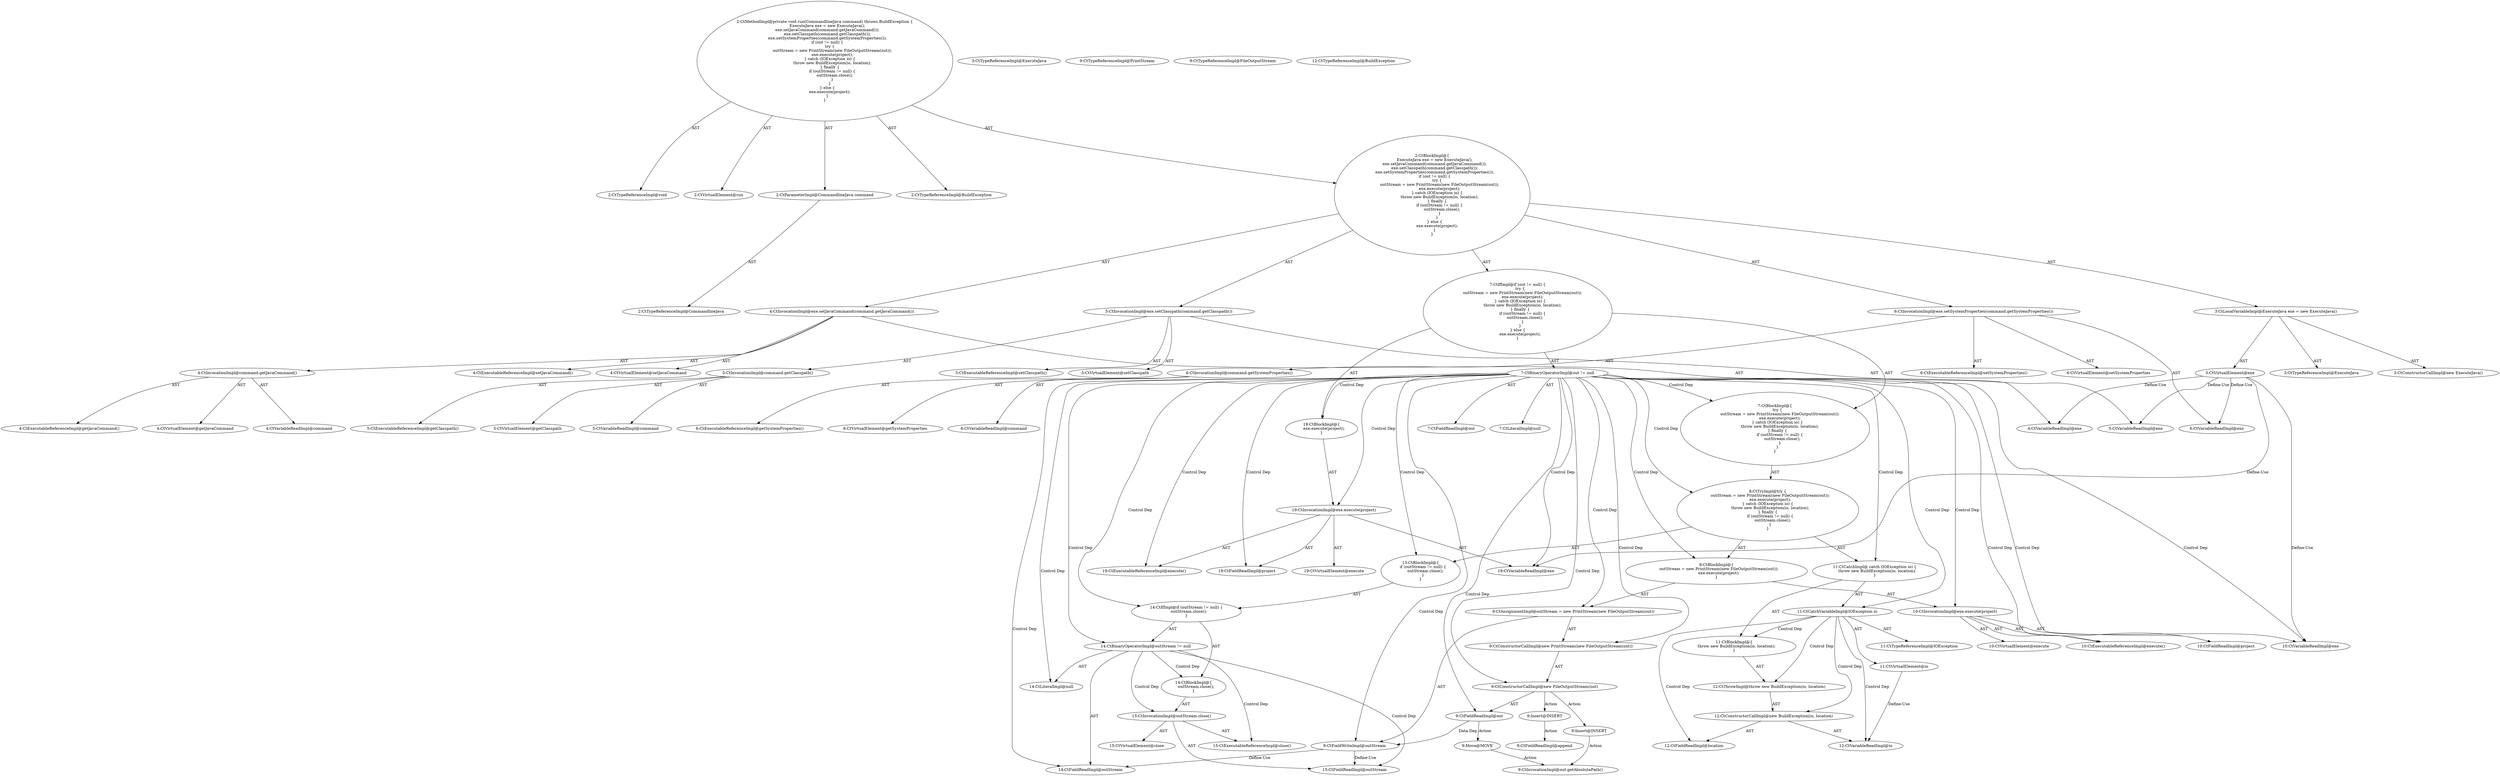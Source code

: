digraph "run#?,CommandlineJava" {
0 [label="2:CtTypeReferenceImpl@void" shape=ellipse]
1 [label="2:CtVirtualElement@run" shape=ellipse]
2 [label="2:CtParameterImpl@CommandlineJava command" shape=ellipse]
3 [label="2:CtTypeReferenceImpl@CommandlineJava" shape=ellipse]
4 [label="2:CtTypeReferenceImpl@BuildException" shape=ellipse]
5 [label="3:CtTypeReferenceImpl@ExecuteJava" shape=ellipse]
6 [label="3:CtTypeReferenceImpl@ExecuteJava" shape=ellipse]
7 [label="3:CtConstructorCallImpl@new ExecuteJava()" shape=ellipse]
8 [label="3:CtVirtualElement@exe" shape=ellipse]
9 [label="3:CtLocalVariableImpl@ExecuteJava exe = new ExecuteJava()" shape=ellipse]
10 [label="4:CtExecutableReferenceImpl@setJavaCommand()" shape=ellipse]
11 [label="4:CtVirtualElement@setJavaCommand" shape=ellipse]
12 [label="4:CtVariableReadImpl@exe" shape=ellipse]
13 [label="4:CtExecutableReferenceImpl@getJavaCommand()" shape=ellipse]
14 [label="4:CtVirtualElement@getJavaCommand" shape=ellipse]
15 [label="4:CtVariableReadImpl@command" shape=ellipse]
16 [label="4:CtInvocationImpl@command.getJavaCommand()" shape=ellipse]
17 [label="4:CtInvocationImpl@exe.setJavaCommand(command.getJavaCommand())" shape=ellipse]
18 [label="5:CtExecutableReferenceImpl@setClasspath()" shape=ellipse]
19 [label="5:CtVirtualElement@setClasspath" shape=ellipse]
20 [label="5:CtVariableReadImpl@exe" shape=ellipse]
21 [label="5:CtExecutableReferenceImpl@getClasspath()" shape=ellipse]
22 [label="5:CtVirtualElement@getClasspath" shape=ellipse]
23 [label="5:CtVariableReadImpl@command" shape=ellipse]
24 [label="5:CtInvocationImpl@command.getClasspath()" shape=ellipse]
25 [label="5:CtInvocationImpl@exe.setClasspath(command.getClasspath())" shape=ellipse]
26 [label="6:CtExecutableReferenceImpl@setSystemProperties()" shape=ellipse]
27 [label="6:CtVirtualElement@setSystemProperties" shape=ellipse]
28 [label="6:CtVariableReadImpl@exe" shape=ellipse]
29 [label="6:CtExecutableReferenceImpl@getSystemProperties()" shape=ellipse]
30 [label="6:CtVirtualElement@getSystemProperties" shape=ellipse]
31 [label="6:CtVariableReadImpl@command" shape=ellipse]
32 [label="6:CtInvocationImpl@command.getSystemProperties()" shape=ellipse]
33 [label="6:CtInvocationImpl@exe.setSystemProperties(command.getSystemProperties())" shape=ellipse]
34 [label="7:CtFieldReadImpl@out" shape=ellipse]
35 [label="7:CtLiteralImpl@null" shape=ellipse]
36 [label="7:CtBinaryOperatorImpl@out != null" shape=ellipse]
37 [label="9:CtFieldWriteImpl@outStream" shape=ellipse]
38 [label="9:CtTypeReferenceImpl@PrintStream" shape=ellipse]
39 [label="9:CtTypeReferenceImpl@FileOutputStream" shape=ellipse]
40 [label="9:CtFieldReadImpl@out" shape=ellipse]
41 [label="9:CtConstructorCallImpl@new FileOutputStream(out)" shape=ellipse]
42 [label="9:CtConstructorCallImpl@new PrintStream(new FileOutputStream(out))" shape=ellipse]
43 [label="9:CtAssignmentImpl@outStream = new PrintStream(new FileOutputStream(out))" shape=ellipse]
44 [label="10:CtExecutableReferenceImpl@execute()" shape=ellipse]
45 [label="10:CtVirtualElement@execute" shape=ellipse]
46 [label="10:CtVariableReadImpl@exe" shape=ellipse]
47 [label="10:CtFieldReadImpl@project" shape=ellipse]
48 [label="10:CtInvocationImpl@exe.execute(project)" shape=ellipse]
49 [label="8:CtBlockImpl@\{
    outStream = new PrintStream(new FileOutputStream(out));
    exe.execute(project);
\}" shape=ellipse]
50 [label="11:CtVirtualElement@io" shape=ellipse]
51 [label="11:CtTypeReferenceImpl@IOException" shape=ellipse]
52 [label="11:CtCatchVariableImpl@IOException io" shape=ellipse]
53 [label="12:CtTypeReferenceImpl@BuildException" shape=ellipse]
54 [label="12:CtVariableReadImpl@io" shape=ellipse]
55 [label="12:CtFieldReadImpl@location" shape=ellipse]
56 [label="12:CtConstructorCallImpl@new BuildException(io, location)" shape=ellipse]
57 [label="12:CtThrowImpl@throw new BuildException(io, location)" shape=ellipse]
58 [label="11:CtBlockImpl@\{
    throw new BuildException(io, location);
\}" shape=ellipse]
59 [label="11:CtCatchImpl@ catch (IOException io) \{
    throw new BuildException(io, location);
\}" shape=ellipse]
60 [label="14:CtFieldReadImpl@outStream" shape=ellipse]
61 [label="14:CtLiteralImpl@null" shape=ellipse]
62 [label="14:CtBinaryOperatorImpl@outStream != null" shape=ellipse]
63 [label="15:CtExecutableReferenceImpl@close()" shape=ellipse]
64 [label="15:CtVirtualElement@close" shape=ellipse]
65 [label="15:CtFieldReadImpl@outStream" shape=ellipse]
66 [label="15:CtInvocationImpl@outStream.close()" shape=ellipse]
67 [label="14:CtBlockImpl@\{
    outStream.close();
\}" shape=ellipse]
68 [label="14:CtIfImpl@if (outStream != null) \{
    outStream.close();
\}" shape=ellipse]
69 [label="13:CtBlockImpl@\{
    if (outStream != null) \{
        outStream.close();
    \}
\}" shape=ellipse]
70 [label="8:CtTryImpl@try \{
    outStream = new PrintStream(new FileOutputStream(out));
    exe.execute(project);
\} catch (IOException io) \{
    throw new BuildException(io, location);
\} finally \{
    if (outStream != null) \{
        outStream.close();
    \}
\}" shape=ellipse]
71 [label="7:CtBlockImpl@\{
    try \{
        outStream = new PrintStream(new FileOutputStream(out));
        exe.execute(project);
    \} catch (IOException io) \{
        throw new BuildException(io, location);
    \} finally \{
        if (outStream != null) \{
            outStream.close();
        \}
    \}
\}" shape=ellipse]
72 [label="19:CtExecutableReferenceImpl@execute()" shape=ellipse]
73 [label="19:CtVirtualElement@execute" shape=ellipse]
74 [label="19:CtVariableReadImpl@exe" shape=ellipse]
75 [label="19:CtFieldReadImpl@project" shape=ellipse]
76 [label="19:CtInvocationImpl@exe.execute(project)" shape=ellipse]
77 [label="18:CtBlockImpl@\{
    exe.execute(project);
\}" shape=ellipse]
78 [label="7:CtIfImpl@if (out != null) \{
    try \{
        outStream = new PrintStream(new FileOutputStream(out));
        exe.execute(project);
    \} catch (IOException io) \{
        throw new BuildException(io, location);
    \} finally \{
        if (outStream != null) \{
            outStream.close();
        \}
    \}
\} else \{
    exe.execute(project);
\}" shape=ellipse]
79 [label="2:CtBlockImpl@\{
    ExecuteJava exe = new ExecuteJava();
    exe.setJavaCommand(command.getJavaCommand());
    exe.setClasspath(command.getClasspath());
    exe.setSystemProperties(command.getSystemProperties());
    if (out != null) \{
        try \{
            outStream = new PrintStream(new FileOutputStream(out));
            exe.execute(project);
        \} catch (IOException io) \{
            throw new BuildException(io, location);
        \} finally \{
            if (outStream != null) \{
                outStream.close();
            \}
        \}
    \} else \{
        exe.execute(project);
    \}
\}" shape=ellipse]
80 [label="2:CtMethodImpl@private void run(CommandlineJava command) throws BuildException \{
    ExecuteJava exe = new ExecuteJava();
    exe.setJavaCommand(command.getJavaCommand());
    exe.setClasspath(command.getClasspath());
    exe.setSystemProperties(command.getSystemProperties());
    if (out != null) \{
        try \{
            outStream = new PrintStream(new FileOutputStream(out));
            exe.execute(project);
        \} catch (IOException io) \{
            throw new BuildException(io, location);
        \} finally \{
            if (outStream != null) \{
                outStream.close();
            \}
        \}
    \} else \{
        exe.execute(project);
    \}
\}" shape=ellipse]
81 [label="9:Insert@INSERT" shape=ellipse]
82 [label="9:CtInvocationImpl@out.getAbsolutePath()" shape=ellipse]
83 [label="9:Insert@INSERT" shape=ellipse]
84 [label="9:CtFieldReadImpl@append" shape=ellipse]
85 [label="9:Move@MOVE" shape=ellipse]
2 -> 3 [label="AST"];
8 -> 12 [label="Define-Use"];
8 -> 20 [label="Define-Use"];
8 -> 28 [label="Define-Use"];
8 -> 46 [label="Define-Use"];
8 -> 74 [label="Define-Use"];
9 -> 8 [label="AST"];
9 -> 5 [label="AST"];
9 -> 7 [label="AST"];
16 -> 14 [label="AST"];
16 -> 15 [label="AST"];
16 -> 13 [label="AST"];
17 -> 11 [label="AST"];
17 -> 12 [label="AST"];
17 -> 10 [label="AST"];
17 -> 16 [label="AST"];
24 -> 22 [label="AST"];
24 -> 23 [label="AST"];
24 -> 21 [label="AST"];
25 -> 19 [label="AST"];
25 -> 20 [label="AST"];
25 -> 18 [label="AST"];
25 -> 24 [label="AST"];
32 -> 30 [label="AST"];
32 -> 31 [label="AST"];
32 -> 29 [label="AST"];
33 -> 27 [label="AST"];
33 -> 28 [label="AST"];
33 -> 26 [label="AST"];
33 -> 32 [label="AST"];
36 -> 34 [label="AST"];
36 -> 35 [label="AST"];
36 -> 71 [label="Control Dep"];
36 -> 70 [label="Control Dep"];
36 -> 49 [label="Control Dep"];
36 -> 43 [label="Control Dep"];
36 -> 37 [label="Control Dep"];
36 -> 42 [label="Control Dep"];
36 -> 41 [label="Control Dep"];
36 -> 40 [label="Control Dep"];
36 -> 48 [label="Control Dep"];
36 -> 44 [label="Control Dep"];
36 -> 46 [label="Control Dep"];
36 -> 47 [label="Control Dep"];
36 -> 59 [label="Control Dep"];
36 -> 52 [label="Control Dep"];
36 -> 69 [label="Control Dep"];
36 -> 68 [label="Control Dep"];
36 -> 62 [label="Control Dep"];
36 -> 60 [label="Control Dep"];
36 -> 61 [label="Control Dep"];
36 -> 77 [label="Control Dep"];
36 -> 76 [label="Control Dep"];
36 -> 72 [label="Control Dep"];
36 -> 74 [label="Control Dep"];
36 -> 75 [label="Control Dep"];
37 -> 60 [label="Define-Use"];
37 -> 65 [label="Define-Use"];
40 -> 37 [label="Data Dep"];
40 -> 85 [label="Action"];
41 -> 40 [label="AST"];
41 -> 81 [label="Action"];
41 -> 83 [label="Action"];
42 -> 41 [label="AST"];
43 -> 37 [label="AST"];
43 -> 42 [label="AST"];
48 -> 45 [label="AST"];
48 -> 46 [label="AST"];
48 -> 44 [label="AST"];
48 -> 47 [label="AST"];
49 -> 43 [label="AST"];
49 -> 48 [label="AST"];
50 -> 54 [label="Define-Use"];
52 -> 50 [label="AST"];
52 -> 51 [label="AST"];
52 -> 58 [label="Control Dep"];
52 -> 57 [label="Control Dep"];
52 -> 56 [label="Control Dep"];
52 -> 54 [label="Control Dep"];
52 -> 55 [label="Control Dep"];
56 -> 54 [label="AST"];
56 -> 55 [label="AST"];
57 -> 56 [label="AST"];
58 -> 57 [label="AST"];
59 -> 52 [label="AST"];
59 -> 58 [label="AST"];
62 -> 60 [label="AST"];
62 -> 61 [label="AST"];
62 -> 67 [label="Control Dep"];
62 -> 66 [label="Control Dep"];
62 -> 63 [label="Control Dep"];
62 -> 65 [label="Control Dep"];
66 -> 64 [label="AST"];
66 -> 65 [label="AST"];
66 -> 63 [label="AST"];
67 -> 66 [label="AST"];
68 -> 62 [label="AST"];
68 -> 67 [label="AST"];
69 -> 68 [label="AST"];
70 -> 49 [label="AST"];
70 -> 59 [label="AST"];
70 -> 69 [label="AST"];
71 -> 70 [label="AST"];
76 -> 73 [label="AST"];
76 -> 74 [label="AST"];
76 -> 72 [label="AST"];
76 -> 75 [label="AST"];
77 -> 76 [label="AST"];
78 -> 36 [label="AST"];
78 -> 71 [label="AST"];
78 -> 77 [label="AST"];
79 -> 9 [label="AST"];
79 -> 17 [label="AST"];
79 -> 25 [label="AST"];
79 -> 33 [label="AST"];
79 -> 78 [label="AST"];
80 -> 1 [label="AST"];
80 -> 0 [label="AST"];
80 -> 2 [label="AST"];
80 -> 4 [label="AST"];
80 -> 79 [label="AST"];
81 -> 82 [label="Action"];
83 -> 84 [label="Action"];
85 -> 82 [label="Action"];
}